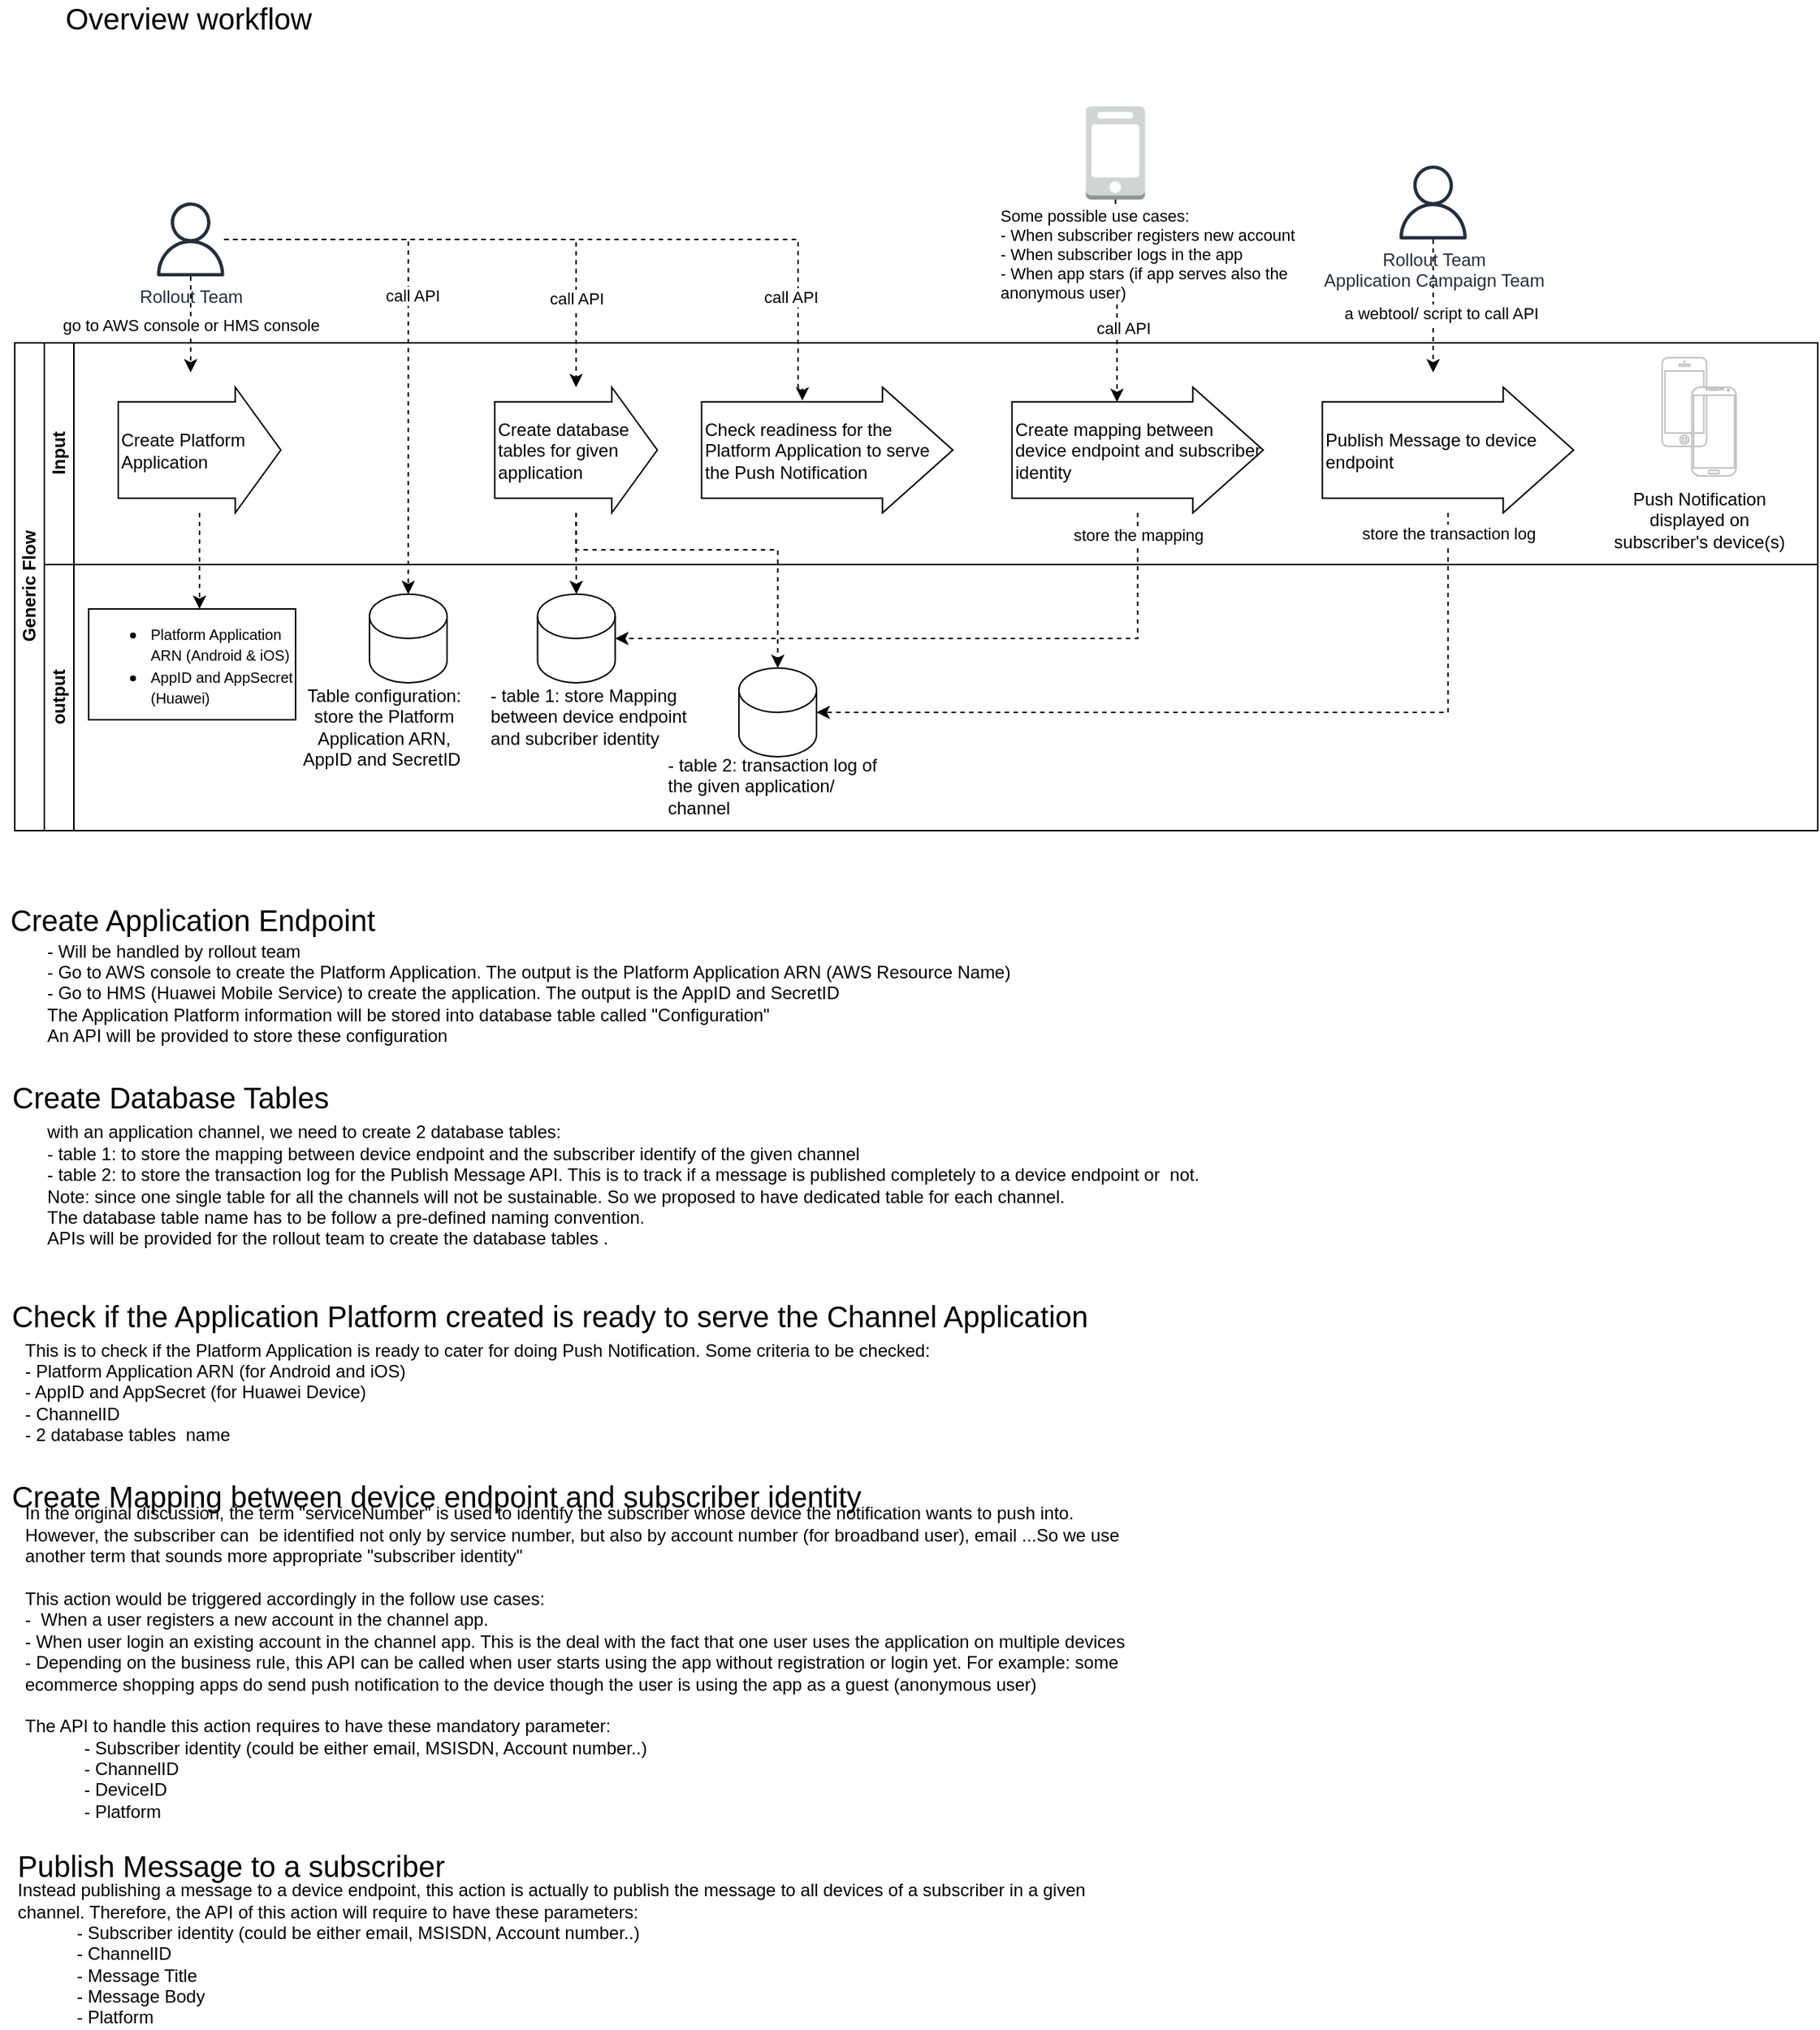 <mxfile version="14.5.10" type="github"><diagram id="lONSl1WvP-Y2HhNY9bX5" name="Page-1"><mxGraphModel dx="1022" dy="684" grid="1" gridSize="10" guides="1" tooltips="1" connect="1" arrows="1" fold="1" page="1" pageScale="1" pageWidth="850" pageHeight="1100" math="0" shadow="0"><root><mxCell id="0"/><mxCell id="1" parent="0"/><mxCell id="OOo40dx6nglXUyH_PE12-1" value="Generic Flow" style="swimlane;html=1;childLayout=stackLayout;resizeParent=1;resizeParentMax=0;horizontal=0;startSize=20;horizontalStack=0;" parent="1" vertex="1"><mxGeometry x="10" y="410" width="1220" height="330" as="geometry"><mxRectangle y="530" width="30" height="50" as="alternateBounds"/></mxGeometry></mxCell><mxCell id="OOo40dx6nglXUyH_PE12-31" value="" style="edgeStyle=orthogonalEdgeStyle;rounded=0;orthogonalLoop=1;jettySize=auto;html=1;entryX=0.5;entryY=0;entryDx=0;entryDy=0;entryPerimeter=0;dashed=1;" parent="OOo40dx6nglXUyH_PE12-1" source="OOo40dx6nglXUyH_PE12-26" target="OOo40dx6nglXUyH_PE12-11" edge="1"><mxGeometry relative="1" as="geometry"/></mxCell><mxCell id="OOo40dx6nglXUyH_PE12-42" style="edgeStyle=orthogonalEdgeStyle;rounded=0;orthogonalLoop=1;jettySize=auto;html=1;entryX=0.5;entryY=0;entryDx=0;entryDy=0;entryPerimeter=0;dashed=1;" parent="OOo40dx6nglXUyH_PE12-1" source="OOo40dx6nglXUyH_PE12-26" target="OOo40dx6nglXUyH_PE12-37" edge="1"><mxGeometry relative="1" as="geometry"><Array as="points"><mxPoint x="380" y="140"/><mxPoint x="516" y="140"/></Array></mxGeometry></mxCell><mxCell id="OOo40dx6nglXUyH_PE12-43" value="store the mapping" style="edgeStyle=orthogonalEdgeStyle;rounded=0;orthogonalLoop=1;jettySize=auto;html=1;entryX=1;entryY=0.5;entryDx=0;entryDy=0;entryPerimeter=0;dashed=1;" parent="OOo40dx6nglXUyH_PE12-1" source="OOo40dx6nglXUyH_PE12-28" target="OOo40dx6nglXUyH_PE12-11" edge="1"><mxGeometry x="-0.933" relative="1" as="geometry"><Array as="points"><mxPoint x="759.75" y="200"/></Array><mxPoint as="offset"/></mxGeometry></mxCell><mxCell id="OOo40dx6nglXUyH_PE12-44" value="store the transaction log" style="edgeStyle=orthogonalEdgeStyle;rounded=0;orthogonalLoop=1;jettySize=auto;html=1;entryX=1;entryY=0.5;entryDx=0;entryDy=0;entryPerimeter=0;dashed=1;" parent="OOo40dx6nglXUyH_PE12-1" source="OOo40dx6nglXUyH_PE12-29" target="OOo40dx6nglXUyH_PE12-37" edge="1"><mxGeometry x="-0.95" relative="1" as="geometry"><Array as="points"><mxPoint x="970" y="250"/></Array><mxPoint as="offset"/></mxGeometry></mxCell><mxCell id="OOo40dx6nglXUyH_PE12-2" value="Input" style="swimlane;html=1;startSize=20;horizontal=0;" parent="OOo40dx6nglXUyH_PE12-1" vertex="1"><mxGeometry x="20" width="1200" height="150" as="geometry"/></mxCell><mxCell id="OOo40dx6nglXUyH_PE12-25" value="&lt;span style=&quot;text-align: center&quot;&gt;Create Platform Application&lt;/span&gt;" style="shape=singleArrow;whiteSpace=wrap;html=1;align=left;arrowWidth=0.767;arrowSize=0.28;" parent="OOo40dx6nglXUyH_PE12-2" vertex="1"><mxGeometry x="50" y="30" width="110" height="85" as="geometry"/></mxCell><mxCell id="OOo40dx6nglXUyH_PE12-26" value="&lt;span style=&quot;text-align: center&quot;&gt;Create database tables for given application&lt;/span&gt;" style="shape=singleArrow;whiteSpace=wrap;html=1;align=left;arrowWidth=0.767;arrowSize=0.28;" parent="OOo40dx6nglXUyH_PE12-2" vertex="1"><mxGeometry x="304.75" y="30" width="110" height="85" as="geometry"/></mxCell><mxCell id="OOo40dx6nglXUyH_PE12-27" value="&lt;span style=&quot;text-align: center&quot;&gt;Check readiness for the Platform Application to serve the Push Notification&lt;/span&gt;" style="shape=singleArrow;whiteSpace=wrap;html=1;align=left;arrowWidth=0.767;arrowSize=0.28;" parent="OOo40dx6nglXUyH_PE12-2" vertex="1"><mxGeometry x="444.75" y="30" width="170" height="85" as="geometry"/></mxCell><mxCell id="OOo40dx6nglXUyH_PE12-28" value="&lt;span style=&quot;text-align: center&quot;&gt;Create mapping between device endpoint and&amp;nbsp;&lt;/span&gt;subscriber identity" style="shape=singleArrow;whiteSpace=wrap;html=1;align=left;arrowWidth=0.767;arrowSize=0.28;" parent="OOo40dx6nglXUyH_PE12-2" vertex="1"><mxGeometry x="654.75" y="30" width="170" height="85" as="geometry"/></mxCell><mxCell id="OOo40dx6nglXUyH_PE12-29" value="Publish Message to device endpoint" style="shape=singleArrow;whiteSpace=wrap;html=1;align=left;arrowWidth=0.767;arrowSize=0.28;" parent="OOo40dx6nglXUyH_PE12-2" vertex="1"><mxGeometry x="864.75" y="30" width="170" height="85" as="geometry"/></mxCell><mxCell id="OOo40dx6nglXUyH_PE12-45" value="" style="html=1;verticalLabelPosition=bottom;labelBackgroundColor=#ffffff;verticalAlign=top;shadow=0;dashed=0;strokeWidth=1;shape=mxgraph.ios7.misc.iphone;strokeColor=#c0c0c0;align=left;" parent="OOo40dx6nglXUyH_PE12-2" vertex="1"><mxGeometry x="1094.75" y="10" width="30" height="60" as="geometry"/></mxCell><mxCell id="OOo40dx6nglXUyH_PE12-46" value="" style="verticalLabelPosition=bottom;verticalAlign=top;html=1;shadow=0;dashed=0;strokeWidth=1;shape=mxgraph.android.phone2;strokeColor=#c0c0c0;align=left;" parent="OOo40dx6nglXUyH_PE12-2" vertex="1"><mxGeometry x="1114.75" y="30" width="30" height="60" as="geometry"/></mxCell><mxCell id="OOo40dx6nglXUyH_PE12-47" value="Push Notification displayed on subscriber's device(s)" style="text;html=1;strokeColor=none;fillColor=none;align=center;verticalAlign=middle;whiteSpace=wrap;rounded=0;" parent="OOo40dx6nglXUyH_PE12-2" vertex="1"><mxGeometry x="1054.75" y="90" width="130" height="60" as="geometry"/></mxCell><mxCell id="OOo40dx6nglXUyH_PE12-30" style="edgeStyle=orthogonalEdgeStyle;rounded=0;orthogonalLoop=1;jettySize=auto;html=1;dashed=1;" parent="OOo40dx6nglXUyH_PE12-1" source="OOo40dx6nglXUyH_PE12-25" target="OOo40dx6nglXUyH_PE12-7" edge="1"><mxGeometry relative="1" as="geometry"><Array as="points"><mxPoint x="125" y="170"/><mxPoint x="125" y="170"/></Array></mxGeometry></mxCell><mxCell id="OOo40dx6nglXUyH_PE12-3" value="output" style="swimlane;html=1;startSize=20;horizontal=0;" parent="OOo40dx6nglXUyH_PE12-1" vertex="1"><mxGeometry x="20" y="150" width="1200" height="180" as="geometry"/></mxCell><mxCell id="OOo40dx6nglXUyH_PE12-7" value="&lt;ul&gt;&lt;li&gt;&lt;font style=&quot;font-size: 10px&quot;&gt;Platform Application ARN (Android &amp;amp; iOS)&lt;/font&gt;&lt;/li&gt;&lt;li&gt;&lt;span style=&quot;font-size: 10px&quot;&gt;AppID and AppSecret (Huawei)&lt;/span&gt;&lt;/li&gt;&lt;/ul&gt;" style="rounded=0;whiteSpace=wrap;html=1;align=left;" parent="OOo40dx6nglXUyH_PE12-3" vertex="1"><mxGeometry x="30" y="30" width="140" height="75" as="geometry"/></mxCell><mxCell id="OOo40dx6nglXUyH_PE12-11" value="" style="shape=cylinder3;whiteSpace=wrap;html=1;boundedLbl=1;backgroundOutline=1;size=15;" parent="OOo40dx6nglXUyH_PE12-3" vertex="1"><mxGeometry x="333.75" y="20" width="52.5" height="60" as="geometry"/></mxCell><mxCell id="OOo40dx6nglXUyH_PE12-13" value="- table 1: store Mapping between device endpoint and subcriber identity&lt;br&gt;&lt;br&gt;" style="text;html=1;strokeColor=none;fillColor=none;align=left;verticalAlign=middle;whiteSpace=wrap;rounded=0;" parent="OOo40dx6nglXUyH_PE12-3" vertex="1"><mxGeometry x="300" y="100" width="140" height="20" as="geometry"/></mxCell><mxCell id="OOo40dx6nglXUyH_PE12-37" value="" style="shape=cylinder3;whiteSpace=wrap;html=1;boundedLbl=1;backgroundOutline=1;size=15;" parent="OOo40dx6nglXUyH_PE12-3" vertex="1"><mxGeometry x="470" y="70" width="52.5" height="60" as="geometry"/></mxCell><mxCell id="OOo40dx6nglXUyH_PE12-41" value="&lt;span style=&quot;&quot;&gt;- table 2: transaction log of the given application/ channel&lt;/span&gt;" style="text;html=1;strokeColor=none;fillColor=none;align=left;verticalAlign=middle;whiteSpace=wrap;rounded=0;" parent="OOo40dx6nglXUyH_PE12-3" vertex="1"><mxGeometry x="420" y="140" width="150" height="20" as="geometry"/></mxCell><mxCell id="OOo40dx6nglXUyH_PE12-72" value="" style="shape=cylinder3;whiteSpace=wrap;html=1;boundedLbl=1;backgroundOutline=1;size=15;" parent="OOo40dx6nglXUyH_PE12-3" vertex="1"><mxGeometry x="220" y="20" width="52.5" height="60" as="geometry"/></mxCell><mxCell id="OOo40dx6nglXUyH_PE12-73" value="Table configuration: store the Platform Application ARN, AppID and SecretID&amp;nbsp;" style="text;html=1;strokeColor=none;fillColor=none;align=center;verticalAlign=middle;whiteSpace=wrap;rounded=0;" parent="OOo40dx6nglXUyH_PE12-3" vertex="1"><mxGeometry x="170" y="100" width="120" height="20" as="geometry"/></mxCell><mxCell id="OOo40dx6nglXUyH_PE12-49" value="go to AWS console or HMS console" style="edgeStyle=orthogonalEdgeStyle;rounded=0;orthogonalLoop=1;jettySize=auto;html=1;dashed=1;" parent="1" source="OOo40dx6nglXUyH_PE12-48" edge="1"><mxGeometry relative="1" as="geometry"><mxPoint x="129" y="430" as="targetPoint"/></mxGeometry></mxCell><mxCell id="OOo40dx6nglXUyH_PE12-50" style="edgeStyle=orthogonalEdgeStyle;rounded=0;orthogonalLoop=1;jettySize=auto;html=1;dashed=1;" parent="1" source="OOo40dx6nglXUyH_PE12-48" target="OOo40dx6nglXUyH_PE12-26" edge="1"><mxGeometry relative="1" as="geometry"/></mxCell><mxCell id="OOo40dx6nglXUyH_PE12-60" value="call API" style="edgeLabel;html=1;align=center;verticalAlign=middle;resizable=0;points=[];" parent="OOo40dx6nglXUyH_PE12-50" vertex="1" connectable="0"><mxGeometry x="0.444" y="-2" relative="1" as="geometry"><mxPoint x="1.95" y="33.8" as="offset"/></mxGeometry></mxCell><mxCell id="OOo40dx6nglXUyH_PE12-52" style="edgeStyle=orthogonalEdgeStyle;rounded=0;orthogonalLoop=1;jettySize=auto;html=1;dashed=1;entryX=0.401;entryY=0.106;entryDx=0;entryDy=0;entryPerimeter=0;" parent="1" source="OOo40dx6nglXUyH_PE12-48" target="OOo40dx6nglXUyH_PE12-27" edge="1"><mxGeometry relative="1" as="geometry"><mxPoint x="450" y="440" as="targetPoint"/><Array as="points"><mxPoint x="540" y="340"/><mxPoint x="540" y="440"/><mxPoint x="543" y="440"/></Array></mxGeometry></mxCell><mxCell id="OOo40dx6nglXUyH_PE12-61" value="call API" style="edgeLabel;html=1;align=center;verticalAlign=middle;resizable=0;points=[];" parent="OOo40dx6nglXUyH_PE12-52" vertex="1" connectable="0"><mxGeometry x="0.646" y="-2" relative="1" as="geometry"><mxPoint x="-3.25" y="16" as="offset"/></mxGeometry></mxCell><mxCell id="OOo40dx6nglXUyH_PE12-74" style="edgeStyle=orthogonalEdgeStyle;rounded=0;orthogonalLoop=1;jettySize=auto;html=1;entryX=0.5;entryY=0;entryDx=0;entryDy=0;entryPerimeter=0;dashed=1;" parent="1" source="OOo40dx6nglXUyH_PE12-48" target="OOo40dx6nglXUyH_PE12-72" edge="1"><mxGeometry relative="1" as="geometry"/></mxCell><mxCell id="OOo40dx6nglXUyH_PE12-75" value="call API" style="edgeLabel;html=1;align=center;verticalAlign=middle;resizable=0;points=[];" parent="OOo40dx6nglXUyH_PE12-74" vertex="1" connectable="0"><mxGeometry x="-0.11" y="2" relative="1" as="geometry"><mxPoint as="offset"/></mxGeometry></mxCell><mxCell id="OOo40dx6nglXUyH_PE12-48" value="Rollout Team" style="outlineConnect=0;fontColor=#232F3E;gradientColor=none;fillColor=#232F3E;strokeColor=none;dashed=0;verticalLabelPosition=bottom;verticalAlign=top;align=center;html=1;fontSize=12;fontStyle=0;aspect=fixed;pointerEvents=1;shape=mxgraph.aws4.user;" parent="1" vertex="1"><mxGeometry x="104" y="315" width="50" height="50" as="geometry"/></mxCell><mxCell id="OOo40dx6nglXUyH_PE12-55" value="Some possible use cases: &lt;br&gt;- When subscriber registers new account&amp;nbsp;&lt;br&gt;- When subscriber logs in the app&amp;nbsp;&lt;br&gt;- When app stars (if app serves also the &lt;br&gt;anonymous user)" style="edgeStyle=orthogonalEdgeStyle;rounded=0;orthogonalLoop=1;jettySize=auto;html=1;entryX=0.418;entryY=0.118;entryDx=0;entryDy=0;entryPerimeter=0;dashed=1;align=left;" parent="1" source="OOo40dx6nglXUyH_PE12-54" target="OOo40dx6nglXUyH_PE12-28" edge="1"><mxGeometry x="-0.464" y="-80" relative="1" as="geometry"><mxPoint as="offset"/></mxGeometry></mxCell><mxCell id="OOo40dx6nglXUyH_PE12-62" value="call API" style="edgeLabel;html=1;align=center;verticalAlign=middle;resizable=0;points=[];" parent="OOo40dx6nglXUyH_PE12-55" vertex="1" connectable="0"><mxGeometry x="0.276" y="4" relative="1" as="geometry"><mxPoint as="offset"/></mxGeometry></mxCell><mxCell id="OOo40dx6nglXUyH_PE12-54" value="" style="outlineConnect=0;dashed=0;verticalLabelPosition=bottom;verticalAlign=top;align=center;html=1;shape=mxgraph.aws3.mobile_client;fillColor=#D2D3D3;gradientColor=none;" parent="1" vertex="1"><mxGeometry x="734.75" y="250" width="40" height="63" as="geometry"/></mxCell><mxCell id="OOo40dx6nglXUyH_PE12-59" value="a webtool/ script to call API" style="edgeStyle=orthogonalEdgeStyle;rounded=0;orthogonalLoop=1;jettySize=auto;html=1;dashed=1;" parent="1" source="OOo40dx6nglXUyH_PE12-56" edge="1"><mxGeometry x="0.112" y="5" relative="1" as="geometry"><mxPoint x="969.75" y="430" as="targetPoint"/><mxPoint as="offset"/></mxGeometry></mxCell><mxCell id="OOo40dx6nglXUyH_PE12-56" value="Rollout Team&lt;br&gt;Application Campaign Team" style="outlineConnect=0;fontColor=#232F3E;gradientColor=none;fillColor=#232F3E;strokeColor=none;dashed=0;verticalLabelPosition=bottom;verticalAlign=top;align=center;html=1;fontSize=12;fontStyle=0;aspect=fixed;pointerEvents=1;shape=mxgraph.aws4.user;" parent="1" vertex="1"><mxGeometry x="944.75" y="290" width="50" height="50" as="geometry"/></mxCell><mxCell id="OOo40dx6nglXUyH_PE12-63" value="&lt;font style=&quot;font-size: 20px&quot;&gt;Overview workflow&amp;nbsp;&lt;/font&gt;" style="text;html=1;align=center;verticalAlign=middle;resizable=0;points=[];autosize=1;strokeColor=none;" parent="1" vertex="1"><mxGeometry x="35" y="180" width="190" height="20" as="geometry"/></mxCell><mxCell id="OOo40dx6nglXUyH_PE12-64" value="&lt;font style=&quot;font-size: 20px&quot;&gt;Create Application Endpoint&lt;/font&gt;" style="text;html=1;align=center;verticalAlign=middle;resizable=0;points=[];autosize=1;strokeColor=none;" parent="1" vertex="1"><mxGeometry y="790" width="260" height="20" as="geometry"/></mxCell><mxCell id="OOo40dx6nglXUyH_PE12-65" value="- Will be handled by rollout team&lt;br&gt;- Go to AWS console to create the Platform Application. The output is the Platform Application ARN (AWS Resource Name)&lt;br&gt;- Go to HMS (Huawei Mobile Service) to create the application. The output is the AppID and SecretID&amp;nbsp;&amp;nbsp;&lt;br&gt;The Application Platform information will be stored into database table called &quot;Configuration&quot;&lt;br&gt;An API will be provided to store these configuration" style="text;html=1;strokeColor=none;fillColor=none;align=left;verticalAlign=middle;whiteSpace=wrap;rounded=0;" parent="1" vertex="1"><mxGeometry x="30" y="840" width="760" height="20" as="geometry"/></mxCell><mxCell id="OOo40dx6nglXUyH_PE12-76" value="&lt;font style=&quot;font-size: 20px&quot;&gt;Create Database Tables&lt;/font&gt;" style="text;html=1;align=center;verticalAlign=middle;resizable=0;points=[];autosize=1;strokeColor=none;" parent="1" vertex="1"><mxGeometry y="910" width="230" height="20" as="geometry"/></mxCell><mxCell id="OOo40dx6nglXUyH_PE12-77" value="with an application channel, we need to create 2 database tables:&amp;nbsp;&lt;br&gt;- table 1: to store the mapping between device endpoint and the subscriber identify of the given channel&amp;nbsp;&lt;br&gt;- table 2: to store the transaction log for the Publish Message API. This is to track if a message is published completely to a device endpoint or&amp;nbsp; not.&amp;nbsp;&lt;br&gt;Note: since one single table for all the channels will not be sustainable. So we proposed to have dedicated table for each channel.&amp;nbsp;&lt;br&gt;The database table name has to be follow a pre-defined naming convention.&amp;nbsp;&lt;br&gt;APIs will be provided for the rollout team to create the database tables .&amp;nbsp;" style="text;html=1;strokeColor=none;fillColor=none;align=left;verticalAlign=middle;whiteSpace=wrap;rounded=0;" parent="1" vertex="1"><mxGeometry x="30" y="970" width="800" height="20" as="geometry"/></mxCell><mxCell id="OOo40dx6nglXUyH_PE12-78" value="&lt;font style=&quot;font-size: 20px&quot;&gt;Check if the Application Platform created is ready to serve the Channel Application&amp;nbsp; &amp;nbsp;&lt;br&gt;&lt;br&gt;&lt;/font&gt;" style="text;html=1;align=center;verticalAlign=middle;resizable=0;points=[];autosize=1;strokeColor=none;" parent="1" vertex="1"><mxGeometry y="1060" width="760" height="40" as="geometry"/></mxCell><mxCell id="OOo40dx6nglXUyH_PE12-80" value="This is to check if the Platform Application is ready to cater for doing Push Notification. Some criteria to be checked:&amp;nbsp;&lt;br&gt;- Platform Application ARN (for Android and iOS)&amp;nbsp;&lt;br&gt;- AppID and AppSecret (for Huawei Device)&amp;nbsp;&lt;br&gt;- ChannelID&amp;nbsp;&lt;br&gt;- 2 database tables&amp;nbsp; name&amp;nbsp;" style="text;html=1;strokeColor=none;fillColor=none;align=left;verticalAlign=middle;whiteSpace=wrap;rounded=0;" parent="1" vertex="1"><mxGeometry x="14.75" y="1110" width="760" height="20" as="geometry"/></mxCell><mxCell id="OOo40dx6nglXUyH_PE12-81" value="&lt;font style=&quot;font-size: 20px&quot;&gt;&lt;font style=&quot;font-size: 20px&quot;&gt;Create Mapping&amp;nbsp;&lt;/font&gt;&lt;span&gt;between device endpoint and&amp;nbsp;&lt;/span&gt;&lt;span style=&quot;text-align: left&quot;&gt;subscriber identity&lt;/span&gt;&lt;/font&gt;" style="text;html=1;align=center;verticalAlign=middle;resizable=0;points=[];autosize=1;strokeColor=none;" parent="1" vertex="1"><mxGeometry y="1180" width="590" height="20" as="geometry"/></mxCell><mxCell id="OOo40dx6nglXUyH_PE12-82" value="In the original discussion, the term &quot;serviceNumber&quot; is used to identify the subscriber whose device the notification wants to push into. However, the subscriber can&amp;nbsp; be identified not only by service number, but also by account number (for broadband user), email ...So we use another term that sounds more appropriate &quot;subscriber identity&quot;&lt;br&gt;&lt;br&gt;This action would be triggered accordingly in the follow use cases:&amp;nbsp;&lt;br&gt;-&amp;nbsp; When a user registers a new account in the channel app.&lt;br&gt;&lt;div&gt;- When user login an existing account in the channel app. This is the deal with the fact that one user uses the application on multiple devices&amp;nbsp;&lt;/div&gt;&lt;div&gt;&lt;span&gt;-&amp;nbsp;&lt;/span&gt;Depending on the business rule, this API can be called when user starts using the app without registration or login yet. For example: some ecommerce shopping apps do send push notification to the device though the user is using the app as a guest (anonymous user)&amp;nbsp;&amp;nbsp;&lt;/div&gt;&lt;div&gt;&lt;br&gt;&lt;/div&gt;&lt;div&gt;The API to handle this action requires to have these mandatory parameter:&amp;nbsp;&lt;/div&gt;&lt;blockquote style=&quot;margin: 0 0 0 40px ; border: none ; padding: 0px&quot;&gt;&lt;div&gt;-&amp;nbsp;&lt;span&gt;Subscriber identity (could be either email, MSISDN, Account number..)&lt;/span&gt;&lt;/div&gt;&lt;div&gt;&lt;span&gt;- ChannelID&lt;/span&gt;&lt;/div&gt;&lt;div&gt;&lt;span&gt;- DeviceID&amp;nbsp;&lt;/span&gt;&lt;/div&gt;&lt;div&gt;&lt;span&gt;- Platform&lt;/span&gt;&lt;/div&gt;&lt;/blockquote&gt;&lt;div&gt;&lt;br&gt;&lt;/div&gt;" style="text;html=1;strokeColor=none;fillColor=none;align=left;verticalAlign=middle;whiteSpace=wrap;rounded=0;" parent="1" vertex="1"><mxGeometry x="14.75" y="1300" width="760" height="20" as="geometry"/></mxCell><mxCell id="OOo40dx6nglXUyH_PE12-84" value="&lt;span style=&quot;font-size: 20px&quot;&gt;Publish Message to a subscriber&lt;/span&gt;" style="text;html=1;align=left;verticalAlign=middle;resizable=0;points=[];autosize=1;strokeColor=none;" parent="1" vertex="1"><mxGeometry x="10" y="1430" width="300" height="20" as="geometry"/></mxCell><mxCell id="OOo40dx6nglXUyH_PE12-85" value="Instead publishing a message to a device endpoint, this action is actually to publish the message to all devices of a subscriber in a given channel. Therefore, the API of this action will require to have these parameters:&amp;nbsp;&lt;br&gt;&lt;blockquote style=&quot;margin: 0 0 0 40px ; border: none ; padding: 0px&quot;&gt;- Subscriber identity (could be either email, MSISDN, Account number..)&lt;/blockquote&gt;&lt;blockquote style=&quot;margin: 0 0 0 40px ; border: none ; padding: 0px&quot;&gt;- ChannelID&amp;nbsp;&lt;/blockquote&gt;&lt;blockquote style=&quot;margin: 0 0 0 40px ; border: none ; padding: 0px&quot;&gt;- Message Title&lt;/blockquote&gt;&lt;blockquote style=&quot;margin: 0 0 0 40px ; border: none ; padding: 0px&quot;&gt;- Message Body&lt;/blockquote&gt;&lt;blockquote style=&quot;margin: 0 0 0 40px ; border: none ; padding: 0px&quot;&gt;- Platform&lt;/blockquote&gt;" style="text;html=1;strokeColor=none;fillColor=none;align=left;verticalAlign=middle;whiteSpace=wrap;rounded=0;" parent="1" vertex="1"><mxGeometry x="10" y="1490" width="760" height="20" as="geometry"/></mxCell></root></mxGraphModel></diagram></mxfile>